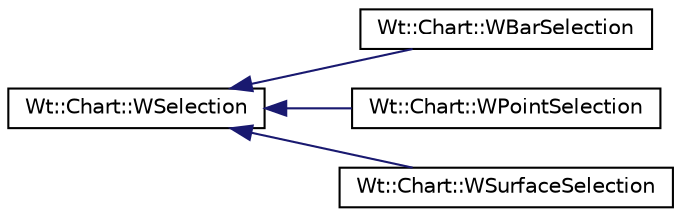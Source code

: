 digraph "Graphical Class Hierarchy"
{
 // LATEX_PDF_SIZE
  edge [fontname="Helvetica",fontsize="10",labelfontname="Helvetica",labelfontsize="10"];
  node [fontname="Helvetica",fontsize="10",shape=record];
  rankdir="LR";
  Node0 [label="Wt::Chart::WSelection",height=0.2,width=0.4,color="black", fillcolor="white", style="filled",URL="$classWt_1_1Chart_1_1WSelection.html",tooltip="Represents a selection on a chart."];
  Node0 -> Node1 [dir="back",color="midnightblue",fontsize="10",style="solid",fontname="Helvetica"];
  Node1 [label="Wt::Chart::WBarSelection",height=0.2,width=0.4,color="black", fillcolor="white", style="filled",URL="$classWt_1_1Chart_1_1WBarSelection.html",tooltip="Represents a selection of a bar."];
  Node0 -> Node2 [dir="back",color="midnightblue",fontsize="10",style="solid",fontname="Helvetica"];
  Node2 [label="Wt::Chart::WPointSelection",height=0.2,width=0.4,color="black", fillcolor="white", style="filled",URL="$classWt_1_1Chart_1_1WPointSelection.html",tooltip="Represents a single point selection on a WScatterData."];
  Node0 -> Node3 [dir="back",color="midnightblue",fontsize="10",style="solid",fontname="Helvetica"];
  Node3 [label="Wt::Chart::WSurfaceSelection",height=0.2,width=0.4,color="black", fillcolor="white", style="filled",URL="$classWt_1_1Chart_1_1WSurfaceSelection.html",tooltip="Represents a selection on a surface plot."];
}
